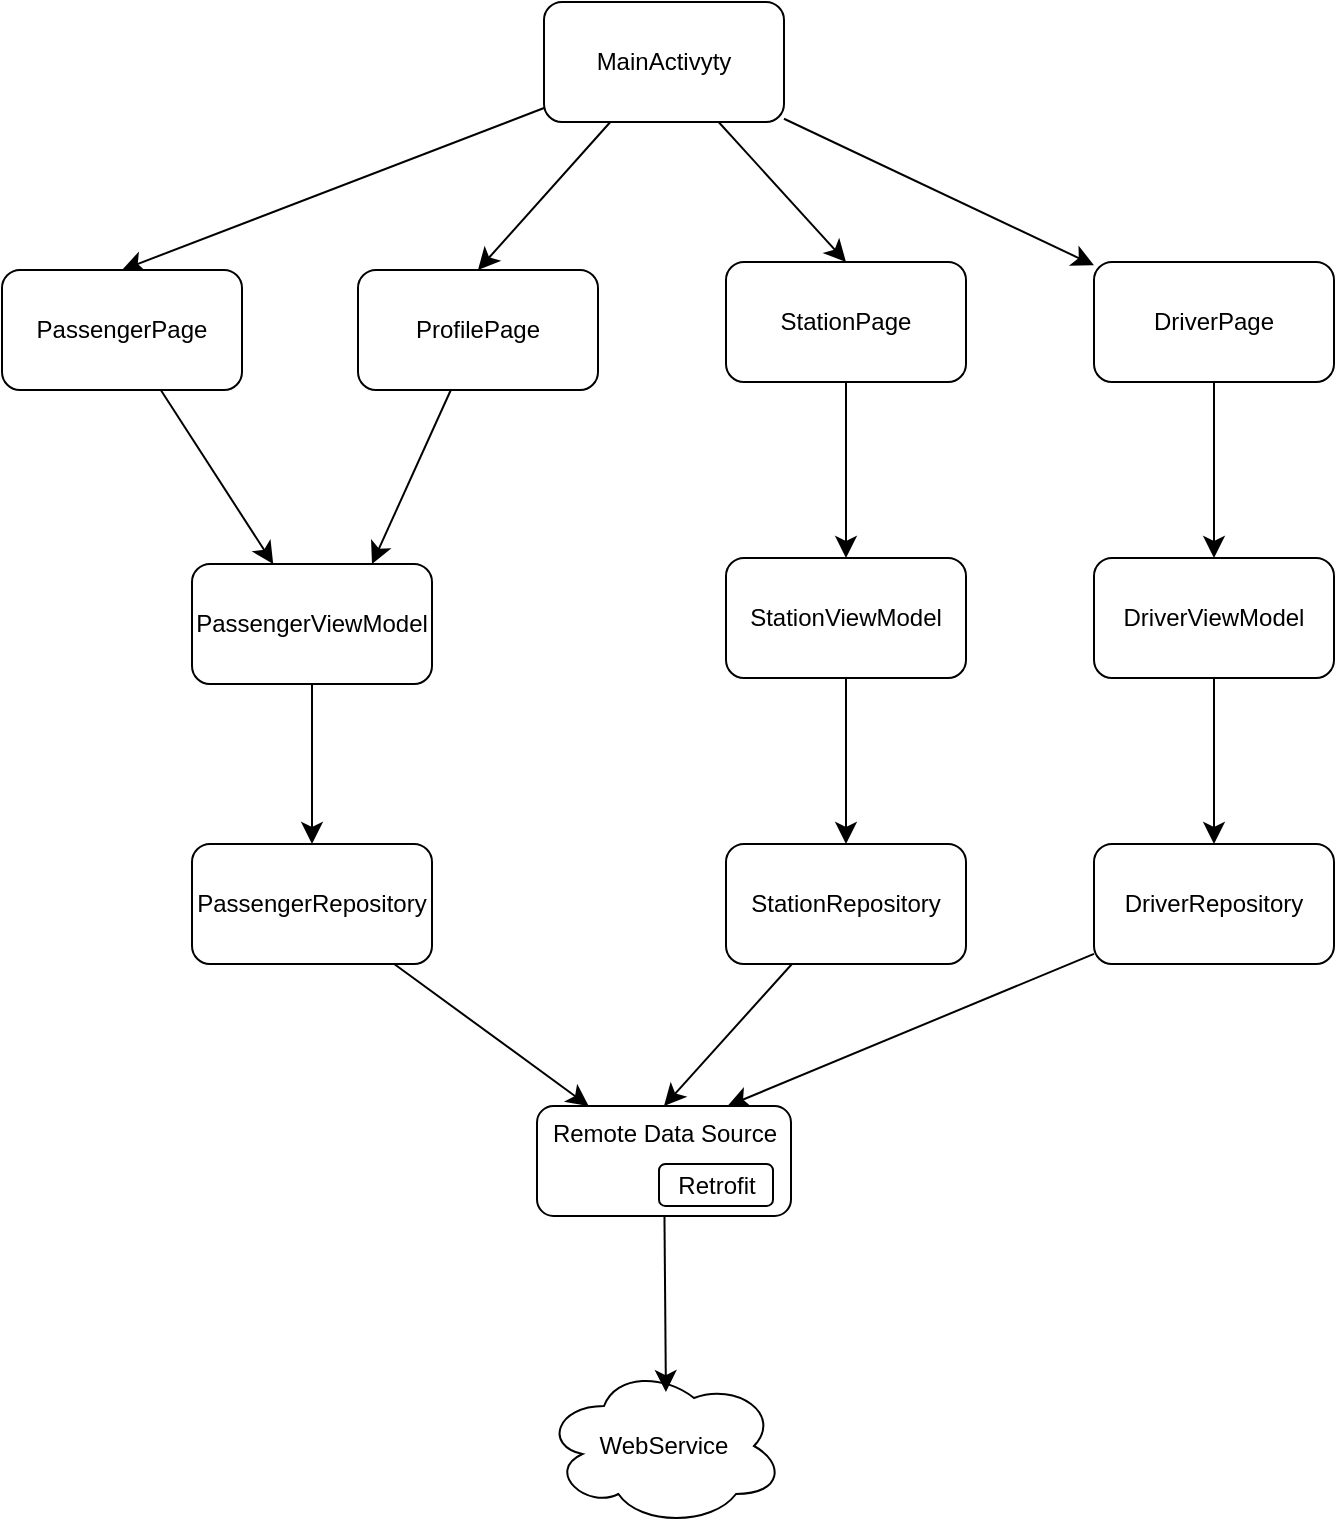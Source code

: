 <mxfile version="24.8.4">
  <diagram name="第 1 页" id="j5qo4Wbj1wZFAhKcdQzH">
    <mxGraphModel dx="1285" dy="1211" grid="0" gridSize="10" guides="1" tooltips="1" connect="1" arrows="1" fold="1" page="0" pageScale="1" pageWidth="827" pageHeight="1169" math="0" shadow="0">
      <root>
        <mxCell id="0" />
        <mxCell id="1" parent="0" />
        <mxCell id="raLGg0W9BmB1EF1zyHLd-6" style="edgeStyle=none;curved=1;rounded=0;orthogonalLoop=1;jettySize=auto;html=1;entryX=0.5;entryY=0;entryDx=0;entryDy=0;fontSize=12;startSize=8;endSize=8;" edge="1" parent="1" source="raLGg0W9BmB1EF1zyHLd-1" target="raLGg0W9BmB1EF1zyHLd-2">
          <mxGeometry relative="1" as="geometry" />
        </mxCell>
        <mxCell id="raLGg0W9BmB1EF1zyHLd-7" style="edgeStyle=none;curved=1;rounded=0;orthogonalLoop=1;jettySize=auto;html=1;fontSize=12;startSize=8;endSize=8;" edge="1" parent="1" source="raLGg0W9BmB1EF1zyHLd-1" target="raLGg0W9BmB1EF1zyHLd-3">
          <mxGeometry relative="1" as="geometry" />
        </mxCell>
        <mxCell id="raLGg0W9BmB1EF1zyHLd-8" style="edgeStyle=none;curved=1;rounded=0;orthogonalLoop=1;jettySize=auto;html=1;entryX=0.5;entryY=0;entryDx=0;entryDy=0;fontSize=12;startSize=8;endSize=8;" edge="1" parent="1" source="raLGg0W9BmB1EF1zyHLd-1" target="raLGg0W9BmB1EF1zyHLd-4">
          <mxGeometry relative="1" as="geometry" />
        </mxCell>
        <mxCell id="raLGg0W9BmB1EF1zyHLd-9" style="edgeStyle=none;curved=1;rounded=0;orthogonalLoop=1;jettySize=auto;html=1;entryX=0.5;entryY=0;entryDx=0;entryDy=0;fontSize=12;startSize=8;endSize=8;" edge="1" parent="1" source="raLGg0W9BmB1EF1zyHLd-1" target="raLGg0W9BmB1EF1zyHLd-5">
          <mxGeometry relative="1" as="geometry" />
        </mxCell>
        <mxCell id="raLGg0W9BmB1EF1zyHLd-1" value="MainActivyty" style="rounded=1;whiteSpace=wrap;html=1;" vertex="1" parent="1">
          <mxGeometry x="212" y="-121" width="120" height="60" as="geometry" />
        </mxCell>
        <mxCell id="raLGg0W9BmB1EF1zyHLd-11" value="" style="edgeStyle=none;curved=1;rounded=0;orthogonalLoop=1;jettySize=auto;html=1;fontSize=12;startSize=8;endSize=8;" edge="1" parent="1" source="raLGg0W9BmB1EF1zyHLd-2" target="raLGg0W9BmB1EF1zyHLd-10">
          <mxGeometry relative="1" as="geometry" />
        </mxCell>
        <mxCell id="raLGg0W9BmB1EF1zyHLd-2" value="PassengerPage" style="rounded=1;whiteSpace=wrap;html=1;" vertex="1" parent="1">
          <mxGeometry x="-59" y="13" width="120" height="60" as="geometry" />
        </mxCell>
        <mxCell id="raLGg0W9BmB1EF1zyHLd-13" value="" style="edgeStyle=none;curved=1;rounded=0;orthogonalLoop=1;jettySize=auto;html=1;fontSize=12;startSize=8;endSize=8;" edge="1" parent="1" source="raLGg0W9BmB1EF1zyHLd-3" target="raLGg0W9BmB1EF1zyHLd-12">
          <mxGeometry relative="1" as="geometry" />
        </mxCell>
        <mxCell id="raLGg0W9BmB1EF1zyHLd-3" value="DriverPage" style="rounded=1;whiteSpace=wrap;html=1;" vertex="1" parent="1">
          <mxGeometry x="487" y="9" width="120" height="60" as="geometry" />
        </mxCell>
        <mxCell id="raLGg0W9BmB1EF1zyHLd-15" value="" style="edgeStyle=none;curved=1;rounded=0;orthogonalLoop=1;jettySize=auto;html=1;fontSize=12;startSize=8;endSize=8;" edge="1" parent="1" source="raLGg0W9BmB1EF1zyHLd-4" target="raLGg0W9BmB1EF1zyHLd-14">
          <mxGeometry relative="1" as="geometry" />
        </mxCell>
        <mxCell id="raLGg0W9BmB1EF1zyHLd-4" value="StationPage" style="rounded=1;whiteSpace=wrap;html=1;" vertex="1" parent="1">
          <mxGeometry x="303" y="9" width="120" height="60" as="geometry" />
        </mxCell>
        <mxCell id="raLGg0W9BmB1EF1zyHLd-22" style="edgeStyle=none;curved=1;rounded=0;orthogonalLoop=1;jettySize=auto;html=1;entryX=0.75;entryY=0;entryDx=0;entryDy=0;fontSize=12;startSize=8;endSize=8;" edge="1" parent="1" source="raLGg0W9BmB1EF1zyHLd-5" target="raLGg0W9BmB1EF1zyHLd-10">
          <mxGeometry relative="1" as="geometry" />
        </mxCell>
        <mxCell id="raLGg0W9BmB1EF1zyHLd-5" value="ProfilePage" style="rounded=1;whiteSpace=wrap;html=1;" vertex="1" parent="1">
          <mxGeometry x="119" y="13" width="120" height="60" as="geometry" />
        </mxCell>
        <mxCell id="raLGg0W9BmB1EF1zyHLd-25" value="" style="edgeStyle=none;curved=1;rounded=0;orthogonalLoop=1;jettySize=auto;html=1;fontSize=12;startSize=8;endSize=8;" edge="1" parent="1" source="raLGg0W9BmB1EF1zyHLd-10" target="raLGg0W9BmB1EF1zyHLd-21">
          <mxGeometry relative="1" as="geometry" />
        </mxCell>
        <mxCell id="raLGg0W9BmB1EF1zyHLd-10" value="PassengerViewModel" style="rounded=1;whiteSpace=wrap;html=1;" vertex="1" parent="1">
          <mxGeometry x="36" y="160" width="120" height="60" as="geometry" />
        </mxCell>
        <mxCell id="raLGg0W9BmB1EF1zyHLd-23" value="" style="edgeStyle=none;curved=1;rounded=0;orthogonalLoop=1;jettySize=auto;html=1;fontSize=12;startSize=8;endSize=8;" edge="1" parent="1" source="raLGg0W9BmB1EF1zyHLd-12" target="raLGg0W9BmB1EF1zyHLd-20">
          <mxGeometry relative="1" as="geometry" />
        </mxCell>
        <mxCell id="raLGg0W9BmB1EF1zyHLd-12" value="DriverViewModel" style="rounded=1;whiteSpace=wrap;html=1;" vertex="1" parent="1">
          <mxGeometry x="487" y="157" width="120" height="60" as="geometry" />
        </mxCell>
        <mxCell id="raLGg0W9BmB1EF1zyHLd-24" value="" style="edgeStyle=none;curved=1;rounded=0;orthogonalLoop=1;jettySize=auto;html=1;fontSize=12;startSize=8;endSize=8;" edge="1" parent="1" source="raLGg0W9BmB1EF1zyHLd-14" target="raLGg0W9BmB1EF1zyHLd-18">
          <mxGeometry relative="1" as="geometry" />
        </mxCell>
        <mxCell id="raLGg0W9BmB1EF1zyHLd-14" value="StationViewModel" style="rounded=1;whiteSpace=wrap;html=1;" vertex="1" parent="1">
          <mxGeometry x="303" y="157" width="120" height="60" as="geometry" />
        </mxCell>
        <mxCell id="raLGg0W9BmB1EF1zyHLd-35" style="edgeStyle=none;curved=1;rounded=0;orthogonalLoop=1;jettySize=auto;html=1;entryX=0.5;entryY=0;entryDx=0;entryDy=0;fontSize=12;startSize=8;endSize=8;" edge="1" parent="1" source="raLGg0W9BmB1EF1zyHLd-18" target="raLGg0W9BmB1EF1zyHLd-26">
          <mxGeometry relative="1" as="geometry" />
        </mxCell>
        <mxCell id="raLGg0W9BmB1EF1zyHLd-18" value="StationRepository" style="rounded=1;whiteSpace=wrap;html=1;" vertex="1" parent="1">
          <mxGeometry x="303" y="300" width="120" height="60" as="geometry" />
        </mxCell>
        <mxCell id="raLGg0W9BmB1EF1zyHLd-36" style="edgeStyle=none;curved=1;rounded=0;orthogonalLoop=1;jettySize=auto;html=1;entryX=0.75;entryY=0;entryDx=0;entryDy=0;fontSize=12;startSize=8;endSize=8;" edge="1" parent="1" source="raLGg0W9BmB1EF1zyHLd-20" target="raLGg0W9BmB1EF1zyHLd-26">
          <mxGeometry relative="1" as="geometry" />
        </mxCell>
        <mxCell id="raLGg0W9BmB1EF1zyHLd-20" value="DriverRepository" style="rounded=1;whiteSpace=wrap;html=1;" vertex="1" parent="1">
          <mxGeometry x="487" y="300" width="120" height="60" as="geometry" />
        </mxCell>
        <mxCell id="raLGg0W9BmB1EF1zyHLd-34" style="edgeStyle=none;curved=1;rounded=0;orthogonalLoop=1;jettySize=auto;html=1;fontSize=12;startSize=8;endSize=8;" edge="1" parent="1" source="raLGg0W9BmB1EF1zyHLd-21" target="raLGg0W9BmB1EF1zyHLd-26">
          <mxGeometry relative="1" as="geometry" />
        </mxCell>
        <mxCell id="raLGg0W9BmB1EF1zyHLd-21" value="PassengerRepository" style="rounded=1;whiteSpace=wrap;html=1;" vertex="1" parent="1">
          <mxGeometry x="36" y="300" width="120" height="60" as="geometry" />
        </mxCell>
        <mxCell id="raLGg0W9BmB1EF1zyHLd-26" value="Remote Data Source" style="rounded=1;whiteSpace=wrap;html=1;align=center;verticalAlign=top;" vertex="1" parent="1">
          <mxGeometry x="208.5" y="431" width="127" height="55" as="geometry" />
        </mxCell>
        <mxCell id="raLGg0W9BmB1EF1zyHLd-28" value="Retrofit" style="rounded=1;whiteSpace=wrap;html=1;" vertex="1" parent="1">
          <mxGeometry x="269.5" y="460" width="57" height="21" as="geometry" />
        </mxCell>
        <mxCell id="raLGg0W9BmB1EF1zyHLd-29" style="edgeStyle=none;curved=1;rounded=0;orthogonalLoop=1;jettySize=auto;html=1;exitX=0;exitY=0;exitDx=0;exitDy=0;fontSize=12;startSize=8;endSize=8;" edge="1" parent="1" source="raLGg0W9BmB1EF1zyHLd-26" target="raLGg0W9BmB1EF1zyHLd-26">
          <mxGeometry relative="1" as="geometry" />
        </mxCell>
        <mxCell id="raLGg0W9BmB1EF1zyHLd-30" value="WebService" style="ellipse;shape=cloud;whiteSpace=wrap;html=1;" vertex="1" parent="1">
          <mxGeometry x="212" y="561" width="120" height="80" as="geometry" />
        </mxCell>
        <mxCell id="raLGg0W9BmB1EF1zyHLd-37" style="edgeStyle=none;curved=1;rounded=0;orthogonalLoop=1;jettySize=auto;html=1;entryX=0.508;entryY=0.163;entryDx=0;entryDy=0;entryPerimeter=0;fontSize=12;startSize=8;endSize=8;" edge="1" parent="1" source="raLGg0W9BmB1EF1zyHLd-26" target="raLGg0W9BmB1EF1zyHLd-30">
          <mxGeometry relative="1" as="geometry" />
        </mxCell>
      </root>
    </mxGraphModel>
  </diagram>
</mxfile>
